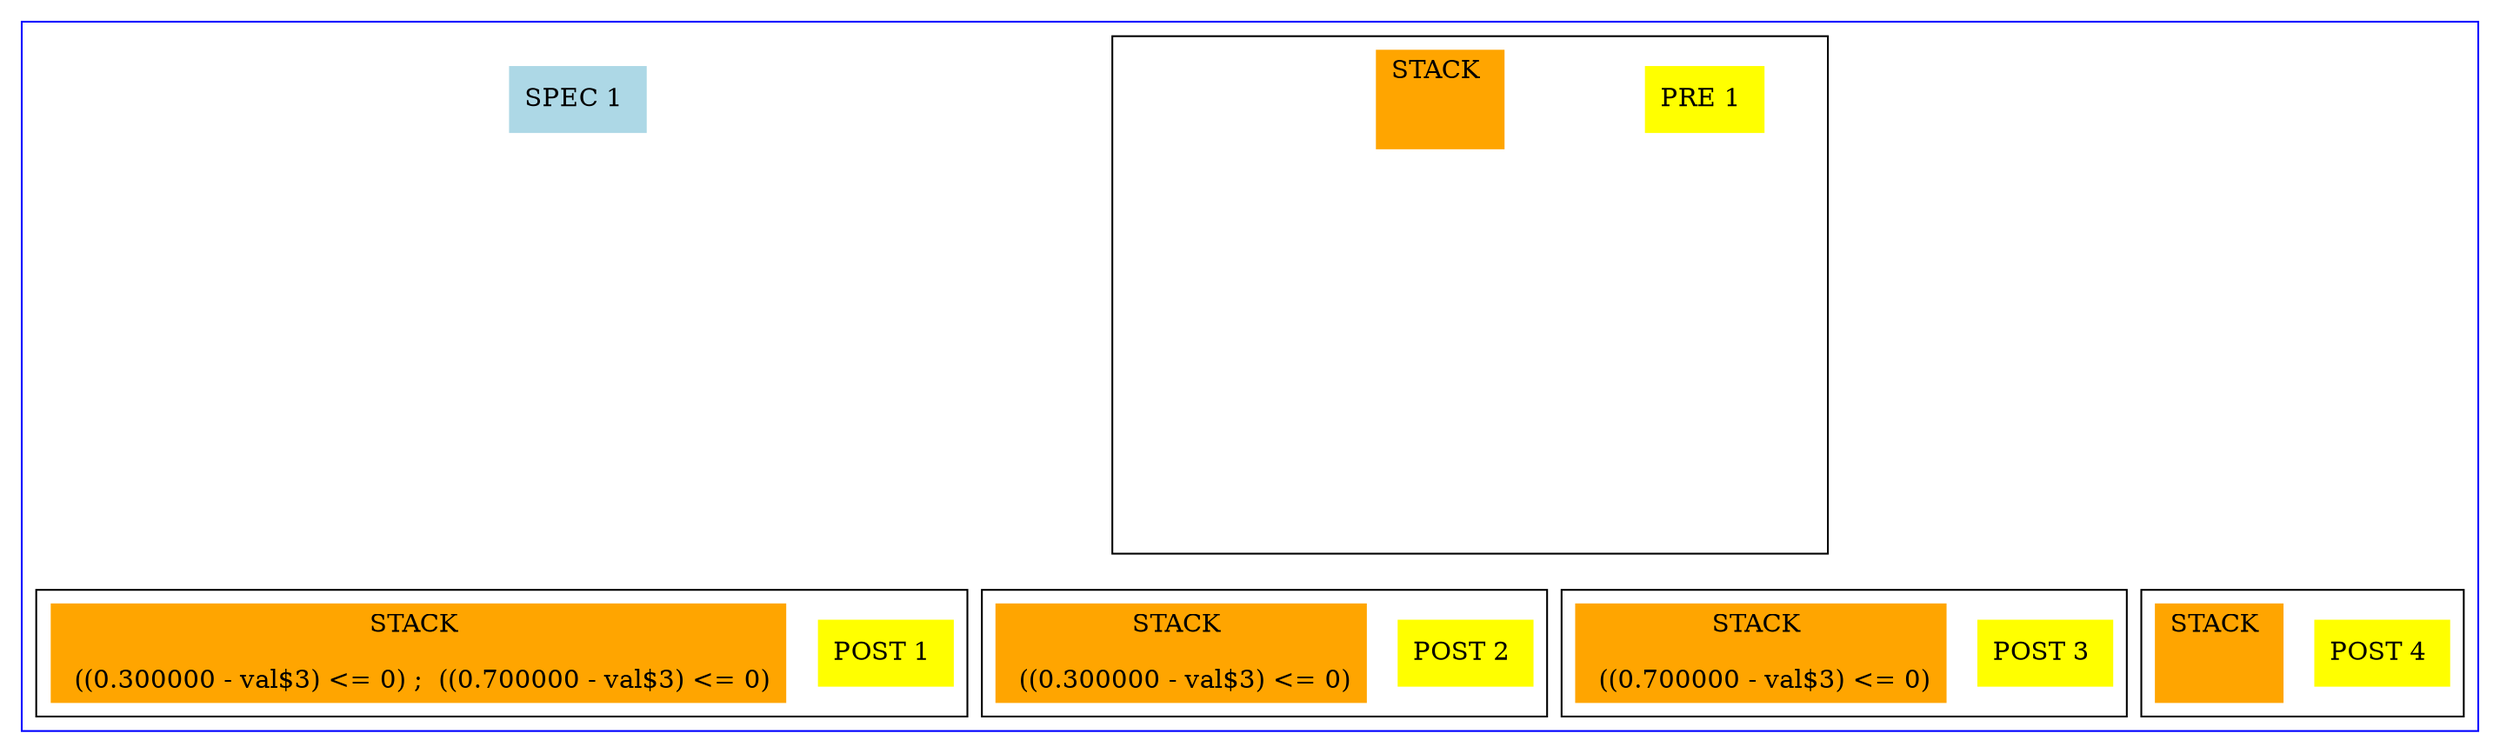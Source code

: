 #### Dotty version:  ####



digraph main { 
node [shape=box]; 

 compound = true; 

 subgraph cluster_183 { color=blue 

 state184L0 [label="SPEC 1 ",  style=filled, color= lightblue]

 subgraph cluster_prop_2 { color=black 

 PRE187L0 [label="PRE 1 ",  style=filled, color= yellow]
subgraph {
 node [shape=box]; 
 state_pi_2 [label="STACK \n\n " color=orange style=filled]
  inv_11 [style=invis]
  inv_111 [style=invis]
  inv_1111 [style=invis]
  inv_12 [style=invis]
  inv_122 [style=invis]
  inv_1222 [style=invis]
  inv_13 [style=invis]
  inv_133 [style=invis]
  inv_1333 [style=invis]
  inv_14 [style=invis]
  inv_144 [style=invis]
  inv_1444 [style=invis]
  state_pi_2 -> inv_11 [style=invis]
  inv_11 -> inv_111 [style=invis]
  inv_111 -> inv_1111 [style=invis]
  state_pi_2 -> inv_12 [style=invis]
  inv_12 -> inv_122 [style=invis]
  inv_122 -> inv_1222 [style=invis]
  state_pi_2 -> inv_13 [style=invis]
  inv_13 -> inv_133 [style=invis]
  inv_133 -> inv_1333 [style=invis]
  state_pi_2 -> inv_14 [style=invis]
  inv_14 -> inv_144 [style=invis]
  inv_144 -> inv_1444 [style=invis]
}

 } 

 subgraph cluster_prop_3 { color=black 

 POST193L0 [label="POST 1 ",  style=filled, color= yellow]
subgraph {
 node [shape=box]; 
 state_pi_3 [label="STACK \n\n ((0.300000 - val$3) <= 0) ;  ((0.700000 - val$3) <= 0)" color=orange style=filled]
}

 } 
  inv_1111 -> state_pi_3 [style=invis]
  inv_1222 -> state_pi_3 [style=invis]
  inv_1333 -> state_pi_3 [style=invis]
  inv_1444 -> state_pi_3 [style=invis]

 subgraph cluster_prop_4 { color=black 

 POST200L0 [label="POST 2 ",  style=filled, color= yellow]
subgraph {
 node [shape=box]; 
 state_pi_4 [label="STACK \n\n ((0.300000 - val$3) <= 0)" color=orange style=filled]
}

 } 
  inv_1111 -> state_pi_4 [style=invis]
  inv_1222 -> state_pi_4 [style=invis]
  inv_1333 -> state_pi_4 [style=invis]
  inv_1444 -> state_pi_4 [style=invis]

 subgraph cluster_prop_5 { color=black 

 POST207L0 [label="POST 3 ",  style=filled, color= yellow]
subgraph {
 node [shape=box]; 
 state_pi_5 [label="STACK \n\n ((0.700000 - val$3) <= 0)" color=orange style=filled]
}

 } 
  inv_1111 -> state_pi_5 [style=invis]
  inv_1222 -> state_pi_5 [style=invis]
  inv_1333 -> state_pi_5 [style=invis]
  inv_1444 -> state_pi_5 [style=invis]

 subgraph cluster_prop_6 { color=black 

 POST214L0 [label="POST 4 ",  style=filled, color= yellow]
subgraph {
 node [shape=box]; 
 state_pi_6 [label="STACK \n\n " color=orange style=filled]
}

 } 
  inv_1111 -> state_pi_6 [style=invis]
  inv_1222 -> state_pi_6 [style=invis]
  inv_1333 -> state_pi_6 [style=invis]
  inv_1444 -> state_pi_6 [style=invis]

 } 

}

